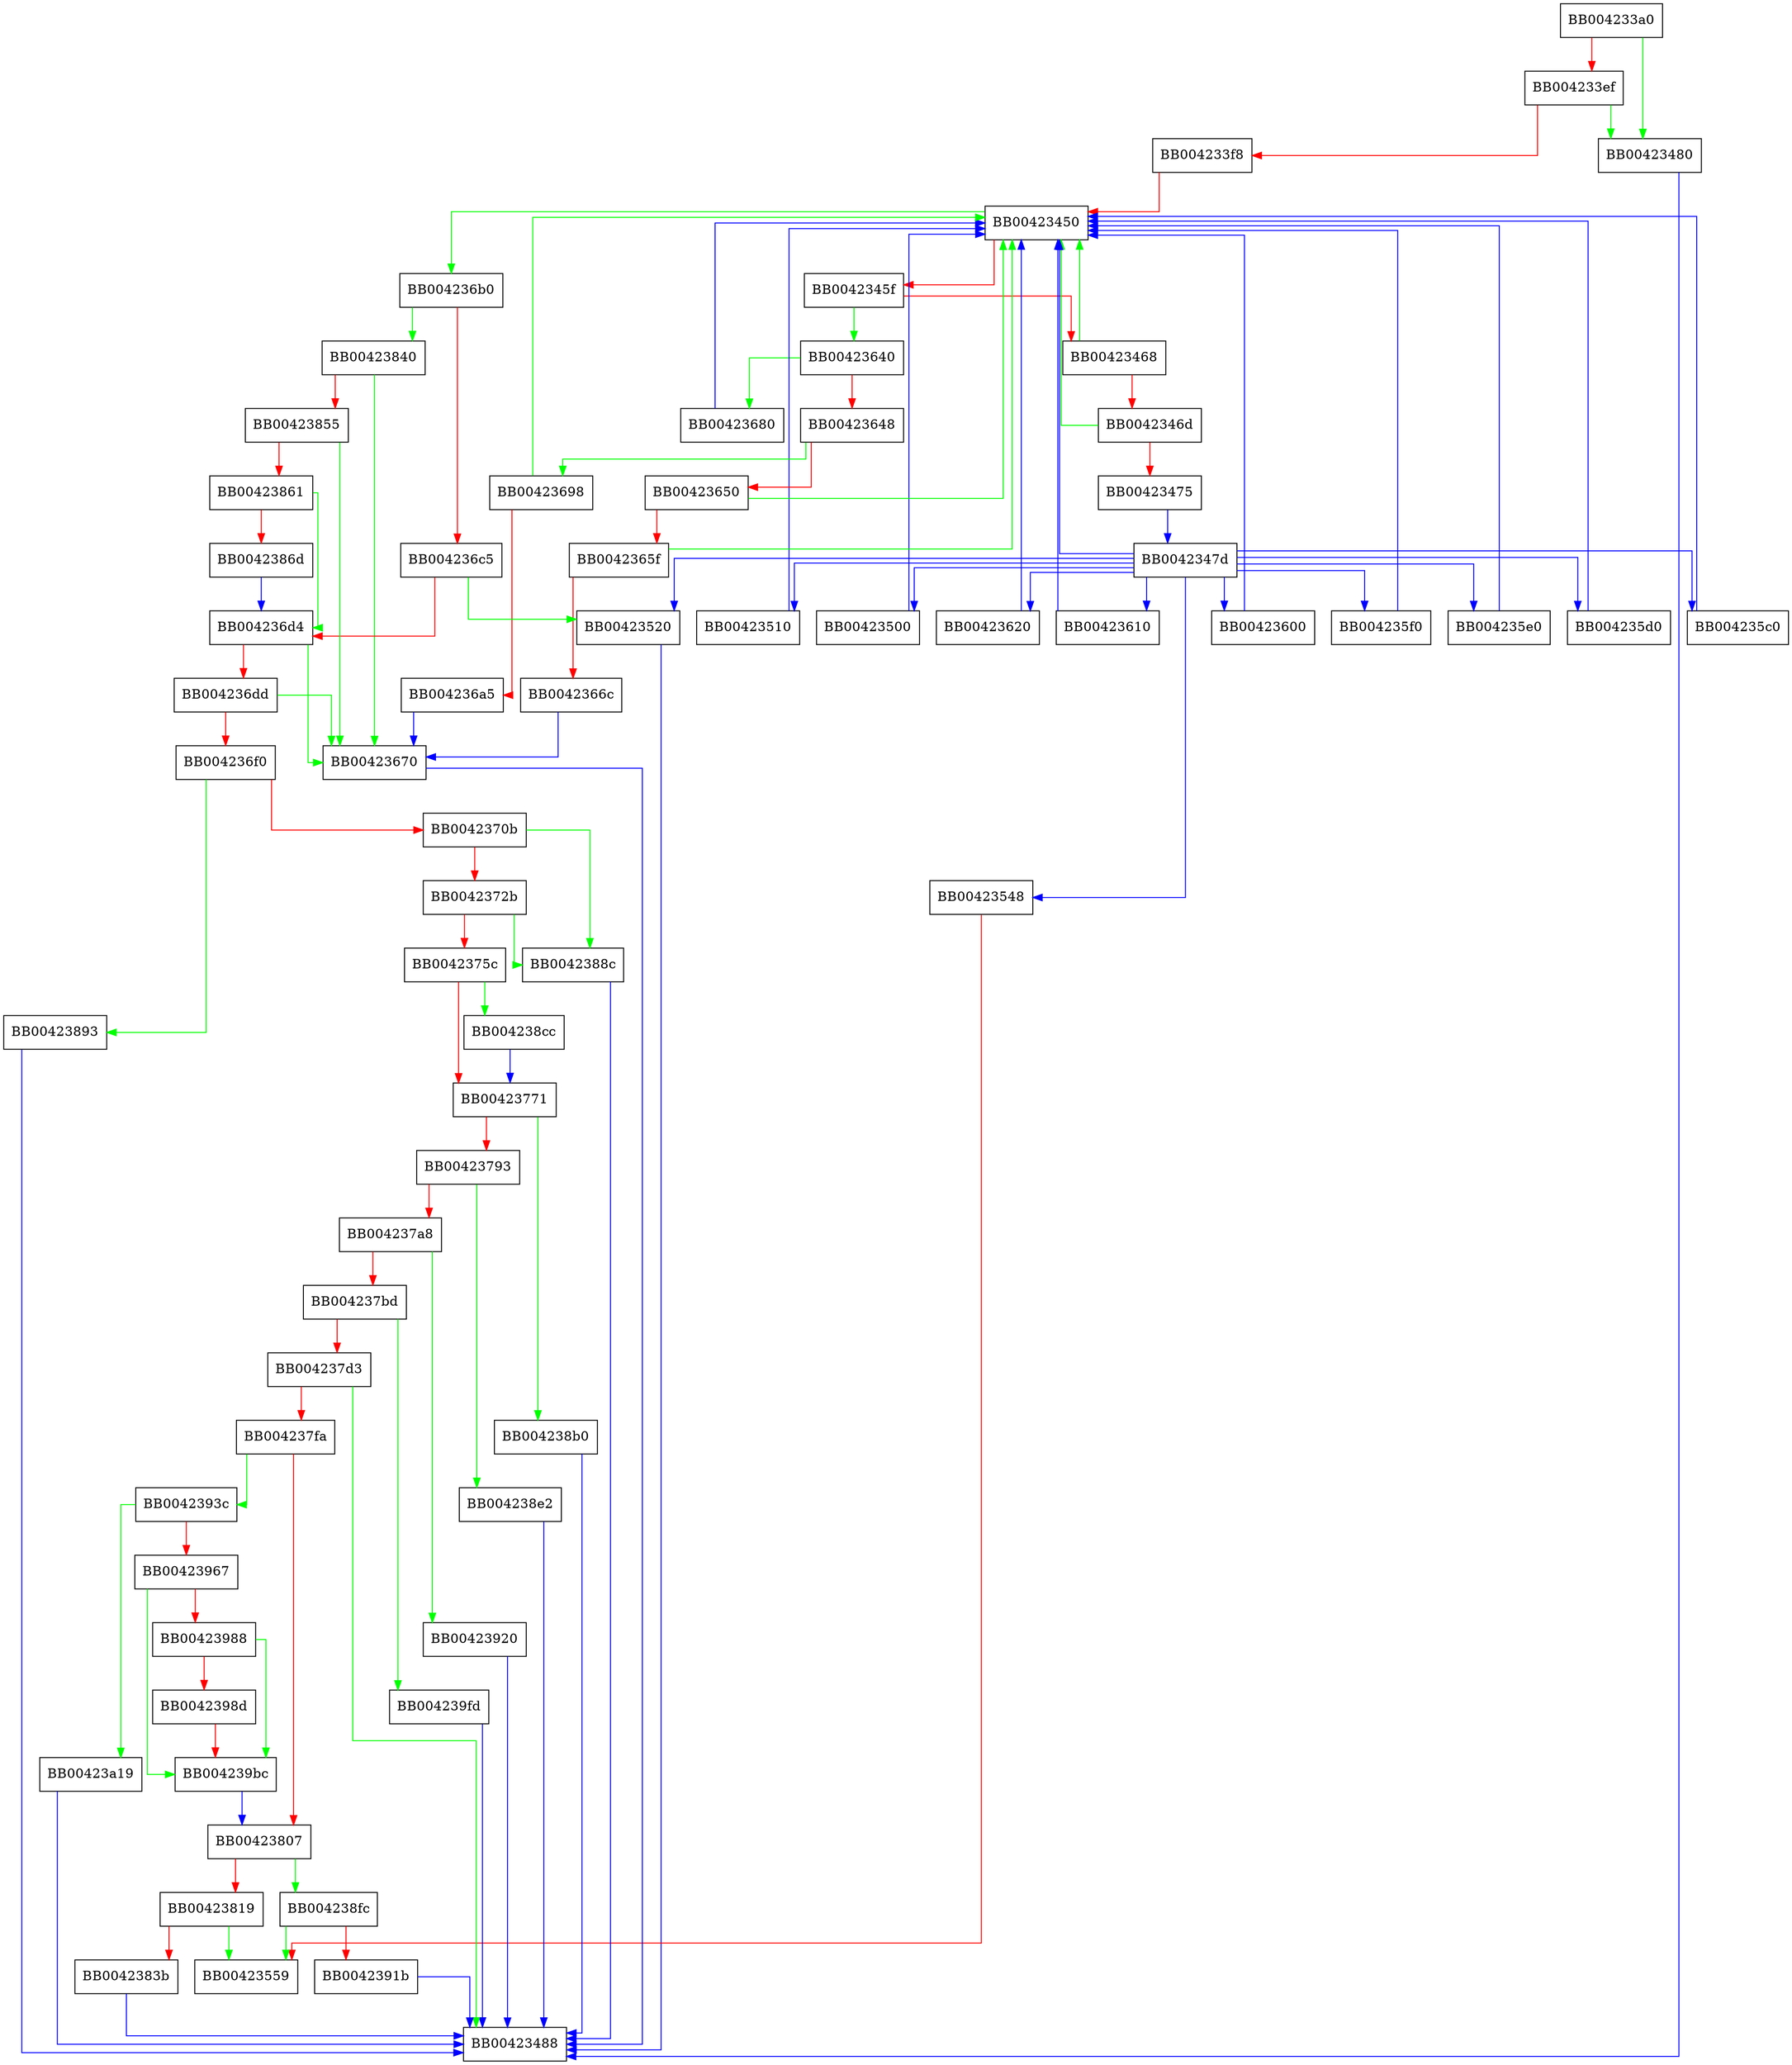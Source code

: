 digraph genrsa_main {
  node [shape="box"];
  graph [splines=ortho];
  BB004233a0 -> BB00423480 [color="green"];
  BB004233a0 -> BB004233ef [color="red"];
  BB004233ef -> BB00423480 [color="green"];
  BB004233ef -> BB004233f8 [color="red"];
  BB004233f8 -> BB00423450 [color="red"];
  BB00423450 -> BB004236b0 [color="green"];
  BB00423450 -> BB0042345f [color="red"];
  BB0042345f -> BB00423640 [color="green"];
  BB0042345f -> BB00423468 [color="red"];
  BB00423468 -> BB00423450 [color="green"];
  BB00423468 -> BB0042346d [color="red"];
  BB0042346d -> BB00423450 [color="green"];
  BB0042346d -> BB00423475 [color="red"];
  BB00423475 -> BB0042347d [color="blue"];
  BB0042347d -> BB00423520 [color="blue"];
  BB0042347d -> BB00423450 [color="blue"];
  BB0042347d -> BB00423548 [color="blue"];
  BB0042347d -> BB00423510 [color="blue"];
  BB0042347d -> BB00423500 [color="blue"];
  BB0042347d -> BB00423620 [color="blue"];
  BB0042347d -> BB00423610 [color="blue"];
  BB0042347d -> BB00423600 [color="blue"];
  BB0042347d -> BB004235f0 [color="blue"];
  BB0042347d -> BB004235e0 [color="blue"];
  BB0042347d -> BB004235d0 [color="blue"];
  BB0042347d -> BB004235c0 [color="blue"];
  BB00423480 -> BB00423488 [color="blue"];
  BB00423500 -> BB00423450 [color="blue"];
  BB00423510 -> BB00423450 [color="blue"];
  BB00423520 -> BB00423488 [color="blue"];
  BB00423548 -> BB00423559 [color="red"];
  BB004235c0 -> BB00423450 [color="blue"];
  BB004235d0 -> BB00423450 [color="blue"];
  BB004235e0 -> BB00423450 [color="blue"];
  BB004235f0 -> BB00423450 [color="blue"];
  BB00423600 -> BB00423450 [color="blue"];
  BB00423610 -> BB00423450 [color="blue"];
  BB00423620 -> BB00423450 [color="blue"];
  BB00423640 -> BB00423680 [color="green"];
  BB00423640 -> BB00423648 [color="red"];
  BB00423648 -> BB00423698 [color="green"];
  BB00423648 -> BB00423650 [color="red"];
  BB00423650 -> BB00423450 [color="green"];
  BB00423650 -> BB0042365f [color="red"];
  BB0042365f -> BB00423450 [color="green"];
  BB0042365f -> BB0042366c [color="red"];
  BB0042366c -> BB00423670 [color="blue"];
  BB00423670 -> BB00423488 [color="blue"];
  BB00423680 -> BB00423450 [color="blue"];
  BB00423698 -> BB00423450 [color="green"];
  BB00423698 -> BB004236a5 [color="red"];
  BB004236a5 -> BB00423670 [color="blue"];
  BB004236b0 -> BB00423840 [color="green"];
  BB004236b0 -> BB004236c5 [color="red"];
  BB004236c5 -> BB00423520 [color="green"];
  BB004236c5 -> BB004236d4 [color="red"];
  BB004236d4 -> BB00423670 [color="green"];
  BB004236d4 -> BB004236dd [color="red"];
  BB004236dd -> BB00423670 [color="green"];
  BB004236dd -> BB004236f0 [color="red"];
  BB004236f0 -> BB00423893 [color="green"];
  BB004236f0 -> BB0042370b [color="red"];
  BB0042370b -> BB0042388c [color="green"];
  BB0042370b -> BB0042372b [color="red"];
  BB0042372b -> BB0042388c [color="green"];
  BB0042372b -> BB0042375c [color="red"];
  BB0042375c -> BB004238cc [color="green"];
  BB0042375c -> BB00423771 [color="red"];
  BB00423771 -> BB004238b0 [color="green"];
  BB00423771 -> BB00423793 [color="red"];
  BB00423793 -> BB004238e2 [color="green"];
  BB00423793 -> BB004237a8 [color="red"];
  BB004237a8 -> BB00423920 [color="green"];
  BB004237a8 -> BB004237bd [color="red"];
  BB004237bd -> BB004239fd [color="green"];
  BB004237bd -> BB004237d3 [color="red"];
  BB004237d3 -> BB00423488 [color="green"];
  BB004237d3 -> BB004237fa [color="red"];
  BB004237fa -> BB0042393c [color="green"];
  BB004237fa -> BB00423807 [color="red"];
  BB00423807 -> BB004238fc [color="green"];
  BB00423807 -> BB00423819 [color="red"];
  BB00423819 -> BB00423559 [color="green"];
  BB00423819 -> BB0042383b [color="red"];
  BB0042383b -> BB00423488 [color="blue"];
  BB00423840 -> BB00423670 [color="green"];
  BB00423840 -> BB00423855 [color="red"];
  BB00423855 -> BB00423670 [color="green"];
  BB00423855 -> BB00423861 [color="red"];
  BB00423861 -> BB004236d4 [color="green"];
  BB00423861 -> BB0042386d [color="red"];
  BB0042386d -> BB004236d4 [color="blue"];
  BB0042388c -> BB00423488 [color="blue"];
  BB00423893 -> BB00423488 [color="blue"];
  BB004238b0 -> BB00423488 [color="blue"];
  BB004238cc -> BB00423771 [color="blue"];
  BB004238e2 -> BB00423488 [color="blue"];
  BB004238fc -> BB00423559 [color="green"];
  BB004238fc -> BB0042391b [color="red"];
  BB0042391b -> BB00423488 [color="blue"];
  BB00423920 -> BB00423488 [color="blue"];
  BB0042393c -> BB00423a19 [color="green"];
  BB0042393c -> BB00423967 [color="red"];
  BB00423967 -> BB004239bc [color="green"];
  BB00423967 -> BB00423988 [color="red"];
  BB00423988 -> BB004239bc [color="green"];
  BB00423988 -> BB0042398d [color="red"];
  BB0042398d -> BB004239bc [color="red"];
  BB004239bc -> BB00423807 [color="blue"];
  BB004239fd -> BB00423488 [color="blue"];
  BB00423a19 -> BB00423488 [color="blue"];
}